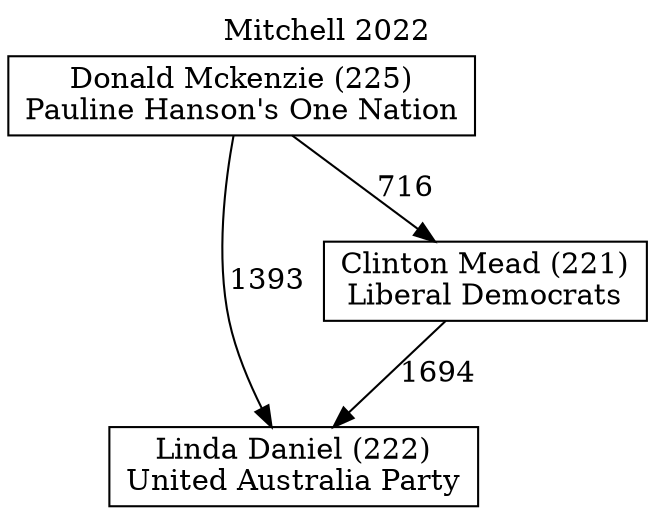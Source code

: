 // House preference flow
digraph "Linda Daniel (222)_Mitchell_2022" {
	graph [label="Mitchell 2022" labelloc=t mclimit=10]
	node [shape=box]
	"Linda Daniel (222)" [label="Linda Daniel (222)
United Australia Party"]
	"Clinton Mead (221)" [label="Clinton Mead (221)
Liberal Democrats"]
	"Donald Mckenzie (225)" [label="Donald Mckenzie (225)
Pauline Hanson's One Nation"]
	"Clinton Mead (221)" -> "Linda Daniel (222)" [label=1694]
	"Donald Mckenzie (225)" -> "Clinton Mead (221)" [label=716]
	"Donald Mckenzie (225)" -> "Linda Daniel (222)" [label=1393]
}
